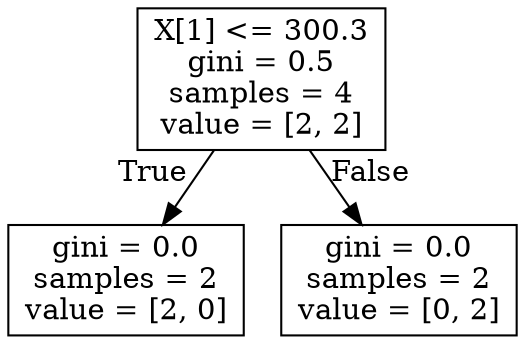 digraph Tree {
node [shape=box] ;
0 [label="X[1] <= 300.3\ngini = 0.5\nsamples = 4\nvalue = [2, 2]"] ;
1 [label="gini = 0.0\nsamples = 2\nvalue = [2, 0]"] ;
0 -> 1 [labeldistance=2.5, labelangle=45, headlabel="True"] ;
2 [label="gini = 0.0\nsamples = 2\nvalue = [0, 2]"] ;
0 -> 2 [labeldistance=2.5, labelangle=-45, headlabel="False"] ;
}